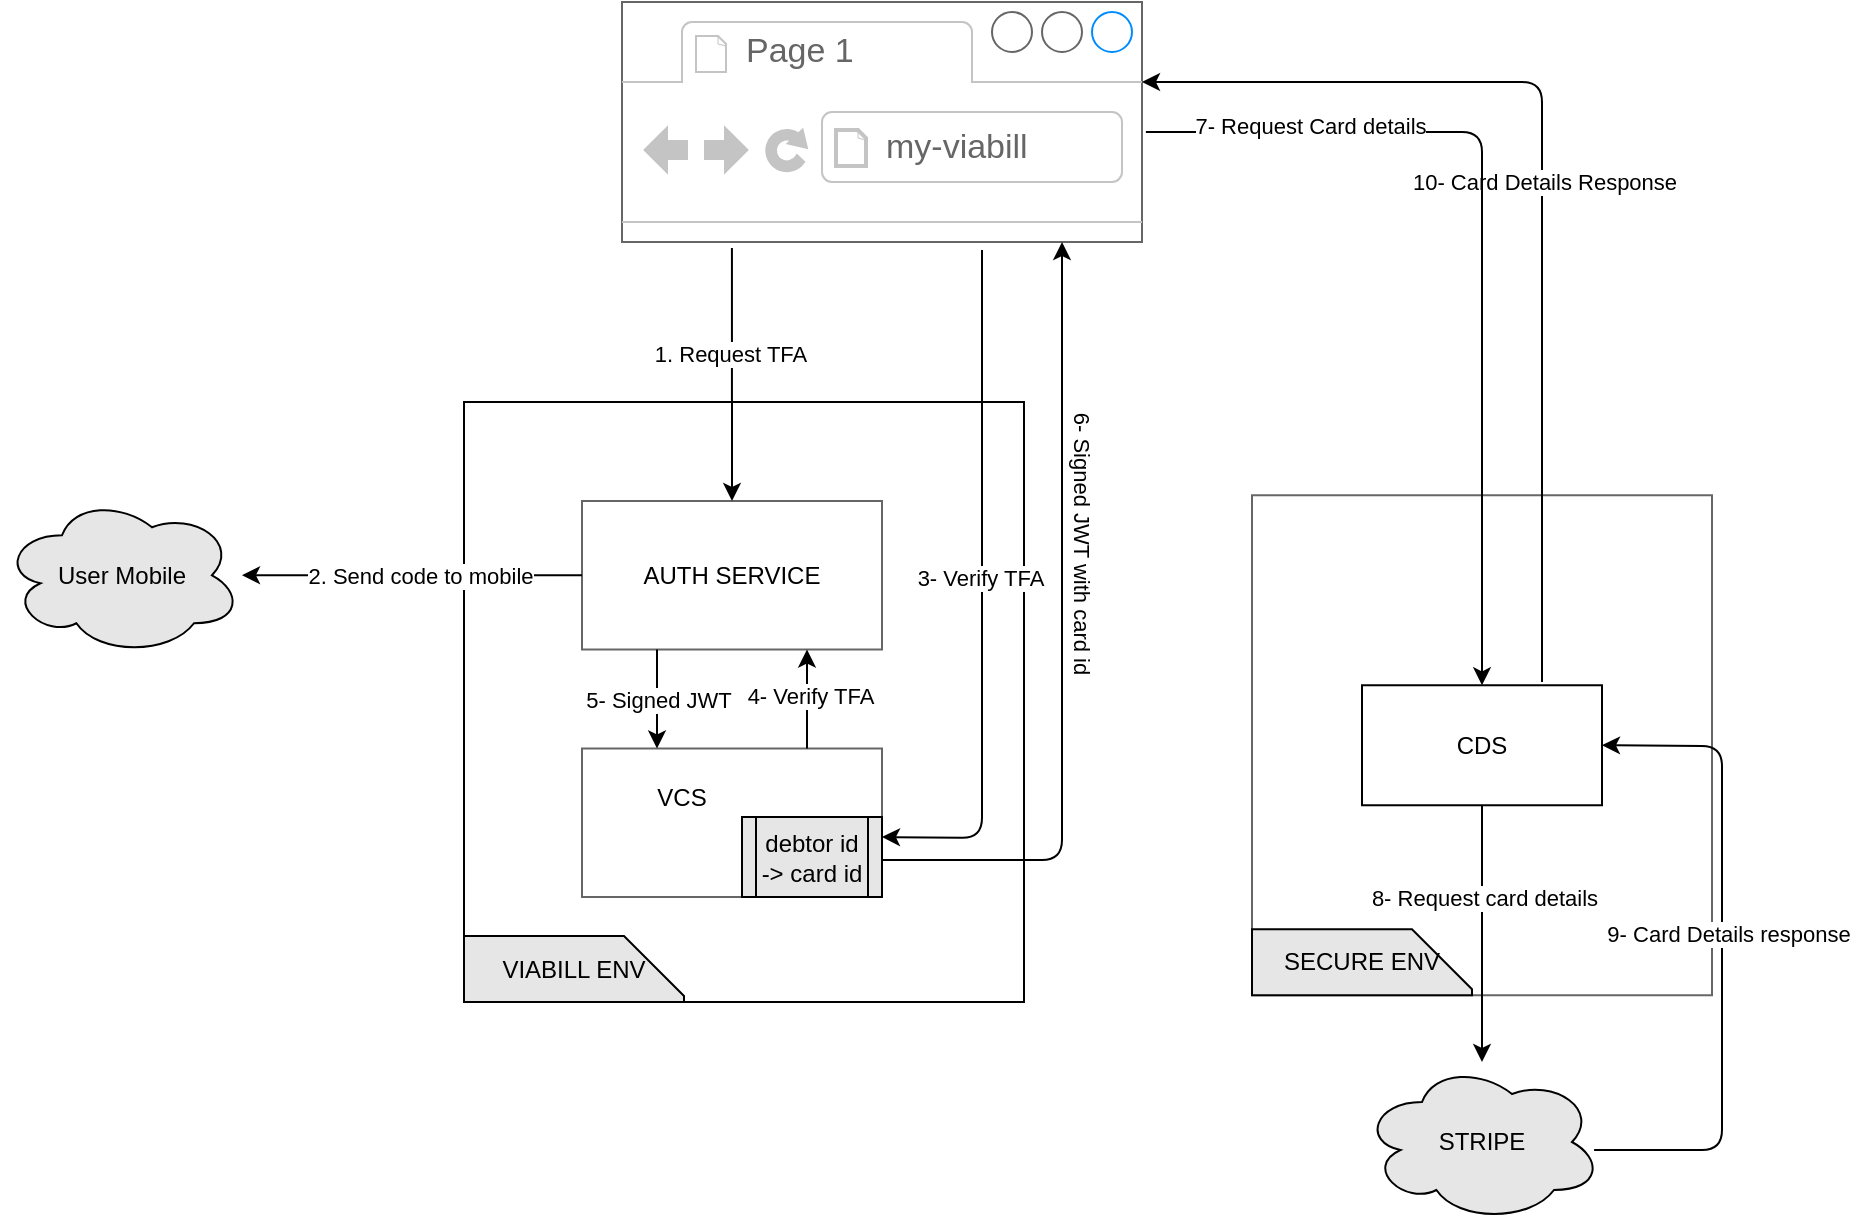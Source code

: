 <mxfile version="13.8.0" type="github">
  <diagram id="ugzz68v9SbeN_ayxKf27" name="Page-1">
    <mxGraphModel dx="1182" dy="1179" grid="1" gridSize="10" guides="1" tooltips="1" connect="1" arrows="1" fold="1" page="1" pageScale="1" pageWidth="583" pageHeight="827" math="0" shadow="0">
      <root>
        <mxCell id="0" />
        <mxCell id="1" parent="0" />
        <mxCell id="4EY9qQfCjhj6dWNKEgs9-2" value="" style="strokeWidth=1;shadow=0;dashed=0;align=center;html=1;shape=mxgraph.mockup.containers.browserWindow;rSize=0;strokeColor=#666666;strokeColor2=#008cff;strokeColor3=#c4c4c4;mainText=,;recursiveResize=0;" vertex="1" parent="1">
          <mxGeometry x="330" y="60" width="120" height="120" as="geometry" />
        </mxCell>
        <mxCell id="4EY9qQfCjhj6dWNKEgs9-3" value="Page 1" style="strokeWidth=1;shadow=0;dashed=0;align=center;html=1;shape=mxgraph.mockup.containers.anchor;fontSize=17;fontColor=#666666;align=left;" vertex="1" parent="4EY9qQfCjhj6dWNKEgs9-2">
          <mxGeometry x="60" y="12" width="110" height="26" as="geometry" />
        </mxCell>
        <mxCell id="4EY9qQfCjhj6dWNKEgs9-4" value="my-viabill" style="strokeWidth=1;shadow=0;dashed=0;align=center;html=1;shape=mxgraph.mockup.containers.anchor;rSize=0;fontSize=17;fontColor=#666666;align=left;" vertex="1" parent="4EY9qQfCjhj6dWNKEgs9-2">
          <mxGeometry x="130" y="60" width="250" height="26" as="geometry" />
        </mxCell>
        <mxCell id="4EY9qQfCjhj6dWNKEgs9-14" value="User Mobile" style="ellipse;shape=cloud;whiteSpace=wrap;html=1;fillColor=#E6E6E6;" vertex="1" parent="1">
          <mxGeometry x="20" y="306.63" width="120" height="80" as="geometry" />
        </mxCell>
        <mxCell id="4EY9qQfCjhj6dWNKEgs9-24" value="" style="group" vertex="1" connectable="0" parent="1">
          <mxGeometry x="250" y="260" width="281" height="330" as="geometry" />
        </mxCell>
        <mxCell id="4EY9qQfCjhj6dWNKEgs9-13" value="" style="group" vertex="1" connectable="0" parent="4EY9qQfCjhj6dWNKEgs9-24">
          <mxGeometry width="281" height="330" as="geometry" />
        </mxCell>
        <mxCell id="4EY9qQfCjhj6dWNKEgs9-11" value="" style="rounded=0;whiteSpace=wrap;html=1;" vertex="1" parent="4EY9qQfCjhj6dWNKEgs9-13">
          <mxGeometry x="1" width="280" height="300" as="geometry" />
        </mxCell>
        <mxCell id="4EY9qQfCjhj6dWNKEgs9-8" value="&lt;span&gt;AUTH SERVICE&lt;/span&gt;" style="whiteSpace=wrap;html=1;shadow=0;dashed=0;strokeColor=#666666;strokeWidth=1;" vertex="1" parent="4EY9qQfCjhj6dWNKEgs9-13">
          <mxGeometry x="60" y="49.5" width="150" height="74.25" as="geometry" />
        </mxCell>
        <mxCell id="4EY9qQfCjhj6dWNKEgs9-12" value="VIABILL ENV" style="shape=card;whiteSpace=wrap;html=1;direction=south;fillColor=#E6E6E6;" vertex="1" parent="4EY9qQfCjhj6dWNKEgs9-13">
          <mxGeometry x="1" y="267" width="110" height="33" as="geometry" />
        </mxCell>
        <mxCell id="4EY9qQfCjhj6dWNKEgs9-21" value="" style="whiteSpace=wrap;html=1;shadow=0;dashed=0;strokeColor=#666666;strokeWidth=1;" vertex="1" parent="4EY9qQfCjhj6dWNKEgs9-13">
          <mxGeometry x="60" y="173.25" width="150" height="74.25" as="geometry" />
        </mxCell>
        <mxCell id="4EY9qQfCjhj6dWNKEgs9-25" value="" style="endArrow=classic;html=1;exitX=1;exitY=0.75;exitDx=0;exitDy=0;" edge="1" parent="4EY9qQfCjhj6dWNKEgs9-13" source="4EY9qQfCjhj6dWNKEgs9-21">
          <mxGeometry width="50" height="50" relative="1" as="geometry">
            <mxPoint x="220" y="280" as="sourcePoint" />
            <mxPoint x="300" y="-80" as="targetPoint" />
            <Array as="points">
              <mxPoint x="300" y="229" />
            </Array>
          </mxGeometry>
        </mxCell>
        <mxCell id="4EY9qQfCjhj6dWNKEgs9-26" value="6- Signed JWT with card id" style="edgeLabel;html=1;align=center;verticalAlign=middle;resizable=0;points=[];rotation=90;" vertex="1" connectable="0" parent="4EY9qQfCjhj6dWNKEgs9-25">
          <mxGeometry x="0.223" y="-1" relative="1" as="geometry">
            <mxPoint x="9" y="-5" as="offset" />
          </mxGeometry>
        </mxCell>
        <mxCell id="4EY9qQfCjhj6dWNKEgs9-48" value="debtor id -&amp;gt; card id" style="shape=process;whiteSpace=wrap;html=1;backgroundOutline=1;fillColor=#E6E6E6;" vertex="1" parent="4EY9qQfCjhj6dWNKEgs9-13">
          <mxGeometry x="140" y="207.5" width="70" height="40" as="geometry" />
        </mxCell>
        <mxCell id="4EY9qQfCjhj6dWNKEgs9-49" value="VCS" style="text;html=1;strokeColor=none;fillColor=none;align=center;verticalAlign=middle;whiteSpace=wrap;rounded=0;" vertex="1" parent="4EY9qQfCjhj6dWNKEgs9-13">
          <mxGeometry x="90" y="187.5" width="40" height="20" as="geometry" />
        </mxCell>
        <mxCell id="4EY9qQfCjhj6dWNKEgs9-51" value="" style="endArrow=classic;html=1;exitX=0.75;exitY=0;exitDx=0;exitDy=0;entryX=0.75;entryY=1;entryDx=0;entryDy=0;" edge="1" parent="4EY9qQfCjhj6dWNKEgs9-13" source="4EY9qQfCjhj6dWNKEgs9-21" target="4EY9qQfCjhj6dWNKEgs9-8">
          <mxGeometry width="50" height="50" relative="1" as="geometry">
            <mxPoint x="100" y="190" as="sourcePoint" />
            <mxPoint x="150" y="140" as="targetPoint" />
          </mxGeometry>
        </mxCell>
        <mxCell id="4EY9qQfCjhj6dWNKEgs9-52" value="4- Verify TFA" style="edgeLabel;html=1;align=center;verticalAlign=middle;resizable=0;points=[];" vertex="1" connectable="0" parent="4EY9qQfCjhj6dWNKEgs9-51">
          <mxGeometry x="0.061" relative="1" as="geometry">
            <mxPoint x="1" as="offset" />
          </mxGeometry>
        </mxCell>
        <mxCell id="4EY9qQfCjhj6dWNKEgs9-53" value="5- Signed JWT" style="endArrow=classic;html=1;exitX=0.25;exitY=1;exitDx=0;exitDy=0;entryX=0.25;entryY=0;entryDx=0;entryDy=0;" edge="1" parent="4EY9qQfCjhj6dWNKEgs9-13" source="4EY9qQfCjhj6dWNKEgs9-8" target="4EY9qQfCjhj6dWNKEgs9-21">
          <mxGeometry width="50" height="50" relative="1" as="geometry">
            <mxPoint x="110" y="170" as="sourcePoint" />
            <mxPoint x="160" y="120" as="targetPoint" />
            <Array as="points" />
          </mxGeometry>
        </mxCell>
        <mxCell id="4EY9qQfCjhj6dWNKEgs9-22" value="" style="endArrow=classic;html=1;entryX=1;entryY=0.25;entryDx=0;entryDy=0;" edge="1" parent="1" target="4EY9qQfCjhj6dWNKEgs9-48">
          <mxGeometry width="50" height="50" relative="1" as="geometry">
            <mxPoint x="510" y="184" as="sourcePoint" />
            <mxPoint x="520" y="200" as="targetPoint" />
            <Array as="points">
              <mxPoint x="510" y="478" />
            </Array>
          </mxGeometry>
        </mxCell>
        <mxCell id="4EY9qQfCjhj6dWNKEgs9-23" value="3- Verify TFA" style="edgeLabel;html=1;align=center;verticalAlign=middle;resizable=0;points=[];" vertex="1" connectable="0" parent="4EY9qQfCjhj6dWNKEgs9-22">
          <mxGeometry x="-0.048" y="-1" relative="1" as="geometry">
            <mxPoint as="offset" />
          </mxGeometry>
        </mxCell>
        <mxCell id="4EY9qQfCjhj6dWNKEgs9-15" value="" style="edgeStyle=orthogonalEdgeStyle;rounded=0;orthogonalLoop=1;jettySize=auto;html=1;" edge="1" parent="1" source="4EY9qQfCjhj6dWNKEgs9-8" target="4EY9qQfCjhj6dWNKEgs9-14">
          <mxGeometry relative="1" as="geometry" />
        </mxCell>
        <mxCell id="4EY9qQfCjhj6dWNKEgs9-16" value="2. Send code to mobile" style="edgeLabel;html=1;align=center;verticalAlign=middle;resizable=0;points=[];" vertex="1" connectable="0" parent="4EY9qQfCjhj6dWNKEgs9-15">
          <mxGeometry x="-0.04" relative="1" as="geometry">
            <mxPoint as="offset" />
          </mxGeometry>
        </mxCell>
        <mxCell id="4EY9qQfCjhj6dWNKEgs9-37" value="" style="group" vertex="1" connectable="0" parent="1">
          <mxGeometry x="645" y="306.63" width="230" height="250" as="geometry" />
        </mxCell>
        <mxCell id="4EY9qQfCjhj6dWNKEgs9-28" value="" style="whiteSpace=wrap;html=1;shadow=0;dashed=0;strokeColor=#666666;strokeWidth=1;" vertex="1" parent="4EY9qQfCjhj6dWNKEgs9-37">
          <mxGeometry width="230" height="250" as="geometry" />
        </mxCell>
        <mxCell id="4EY9qQfCjhj6dWNKEgs9-36" value="SECURE ENV" style="shape=card;whiteSpace=wrap;html=1;direction=south;fillColor=#E6E6E6;" vertex="1" parent="4EY9qQfCjhj6dWNKEgs9-37">
          <mxGeometry y="217" width="110" height="33" as="geometry" />
        </mxCell>
        <mxCell id="4EY9qQfCjhj6dWNKEgs9-45" value="" style="endArrow=classic;html=1;" edge="1" parent="4EY9qQfCjhj6dWNKEgs9-37">
          <mxGeometry width="50" height="50" relative="1" as="geometry">
            <mxPoint x="145" y="93.37" as="sourcePoint" />
            <mxPoint x="-55" y="-206.63" as="targetPoint" />
            <Array as="points">
              <mxPoint x="145" y="-206.63" />
            </Array>
          </mxGeometry>
        </mxCell>
        <mxCell id="4EY9qQfCjhj6dWNKEgs9-46" value="10- Card Details Response" style="edgeLabel;html=1;align=center;verticalAlign=middle;resizable=0;points=[];" vertex="1" connectable="0" parent="4EY9qQfCjhj6dWNKEgs9-45">
          <mxGeometry y="-1" relative="1" as="geometry">
            <mxPoint as="offset" />
          </mxGeometry>
        </mxCell>
        <mxCell id="4EY9qQfCjhj6dWNKEgs9-50" value="CDS" style="rounded=0;whiteSpace=wrap;html=1;fillColor=#FFFFFF;" vertex="1" parent="4EY9qQfCjhj6dWNKEgs9-37">
          <mxGeometry x="55" y="95" width="120" height="60" as="geometry" />
        </mxCell>
        <mxCell id="4EY9qQfCjhj6dWNKEgs9-38" value="STRIPE" style="ellipse;shape=cloud;whiteSpace=wrap;html=1;fillColor=#E6E6E6;" vertex="1" parent="1">
          <mxGeometry x="700" y="590" width="120" height="80" as="geometry" />
        </mxCell>
        <mxCell id="4EY9qQfCjhj6dWNKEgs9-39" value="" style="endArrow=classic;html=1;exitX=2.183;exitY=0.542;exitDx=0;exitDy=0;exitPerimeter=0;entryX=0.5;entryY=0;entryDx=0;entryDy=0;" edge="1" parent="1" source="4EY9qQfCjhj6dWNKEgs9-2">
          <mxGeometry width="50" height="50" relative="1" as="geometry">
            <mxPoint x="610" y="150" as="sourcePoint" />
            <mxPoint x="760" y="401.63" as="targetPoint" />
            <Array as="points">
              <mxPoint x="760" y="125" />
            </Array>
          </mxGeometry>
        </mxCell>
        <mxCell id="4EY9qQfCjhj6dWNKEgs9-40" value="7- Request Card details" style="edgeLabel;html=1;align=center;verticalAlign=middle;resizable=0;points=[];" vertex="1" connectable="0" parent="4EY9qQfCjhj6dWNKEgs9-39">
          <mxGeometry x="-0.631" y="3" relative="1" as="geometry">
            <mxPoint as="offset" />
          </mxGeometry>
        </mxCell>
        <mxCell id="4EY9qQfCjhj6dWNKEgs9-41" value="" style="endArrow=classic;html=1;exitX=0.5;exitY=1;exitDx=0;exitDy=0;" edge="1" parent="1" target="4EY9qQfCjhj6dWNKEgs9-38">
          <mxGeometry width="50" height="50" relative="1" as="geometry">
            <mxPoint x="760" y="461.63" as="sourcePoint" />
            <mxPoint x="810" y="490" as="targetPoint" />
          </mxGeometry>
        </mxCell>
        <mxCell id="4EY9qQfCjhj6dWNKEgs9-42" value="8- Request card details" style="edgeLabel;html=1;align=center;verticalAlign=middle;resizable=0;points=[];" vertex="1" connectable="0" parent="4EY9qQfCjhj6dWNKEgs9-41">
          <mxGeometry x="-0.278" y="1" relative="1" as="geometry">
            <mxPoint as="offset" />
          </mxGeometry>
        </mxCell>
        <mxCell id="4EY9qQfCjhj6dWNKEgs9-43" value="" style="endArrow=classic;html=1;entryX=1;entryY=0.5;entryDx=0;entryDy=0;exitX=0.967;exitY=0.55;exitDx=0;exitDy=0;exitPerimeter=0;" edge="1" parent="1" source="4EY9qQfCjhj6dWNKEgs9-38">
          <mxGeometry width="50" height="50" relative="1" as="geometry">
            <mxPoint x="870" y="710" as="sourcePoint" />
            <mxPoint x="820" y="431.63" as="targetPoint" />
            <Array as="points">
              <mxPoint x="880" y="634" />
              <mxPoint x="880" y="432" />
            </Array>
          </mxGeometry>
        </mxCell>
        <mxCell id="4EY9qQfCjhj6dWNKEgs9-44" value="9- Card Details response" style="edgeLabel;html=1;align=center;verticalAlign=middle;resizable=0;points=[];" vertex="1" connectable="0" parent="4EY9qQfCjhj6dWNKEgs9-43">
          <mxGeometry x="0.055" y="-3" relative="1" as="geometry">
            <mxPoint as="offset" />
          </mxGeometry>
        </mxCell>
        <mxCell id="4EY9qQfCjhj6dWNKEgs9-17" value="" style="endArrow=classic;html=1;exitX=0.458;exitY=1.025;exitDx=0;exitDy=0;exitPerimeter=0;entryX=0.5;entryY=0;entryDx=0;entryDy=0;" edge="1" parent="1" source="4EY9qQfCjhj6dWNKEgs9-2" target="4EY9qQfCjhj6dWNKEgs9-8">
          <mxGeometry width="50" height="50" relative="1" as="geometry">
            <mxPoint x="350" y="250" as="sourcePoint" />
            <mxPoint x="400" y="200" as="targetPoint" />
          </mxGeometry>
        </mxCell>
        <mxCell id="4EY9qQfCjhj6dWNKEgs9-18" value="1. Request TFA" style="edgeLabel;html=1;align=center;verticalAlign=middle;resizable=0;points=[];" vertex="1" connectable="0" parent="4EY9qQfCjhj6dWNKEgs9-17">
          <mxGeometry x="-0.168" y="-1" relative="1" as="geometry">
            <mxPoint as="offset" />
          </mxGeometry>
        </mxCell>
      </root>
    </mxGraphModel>
  </diagram>
</mxfile>
